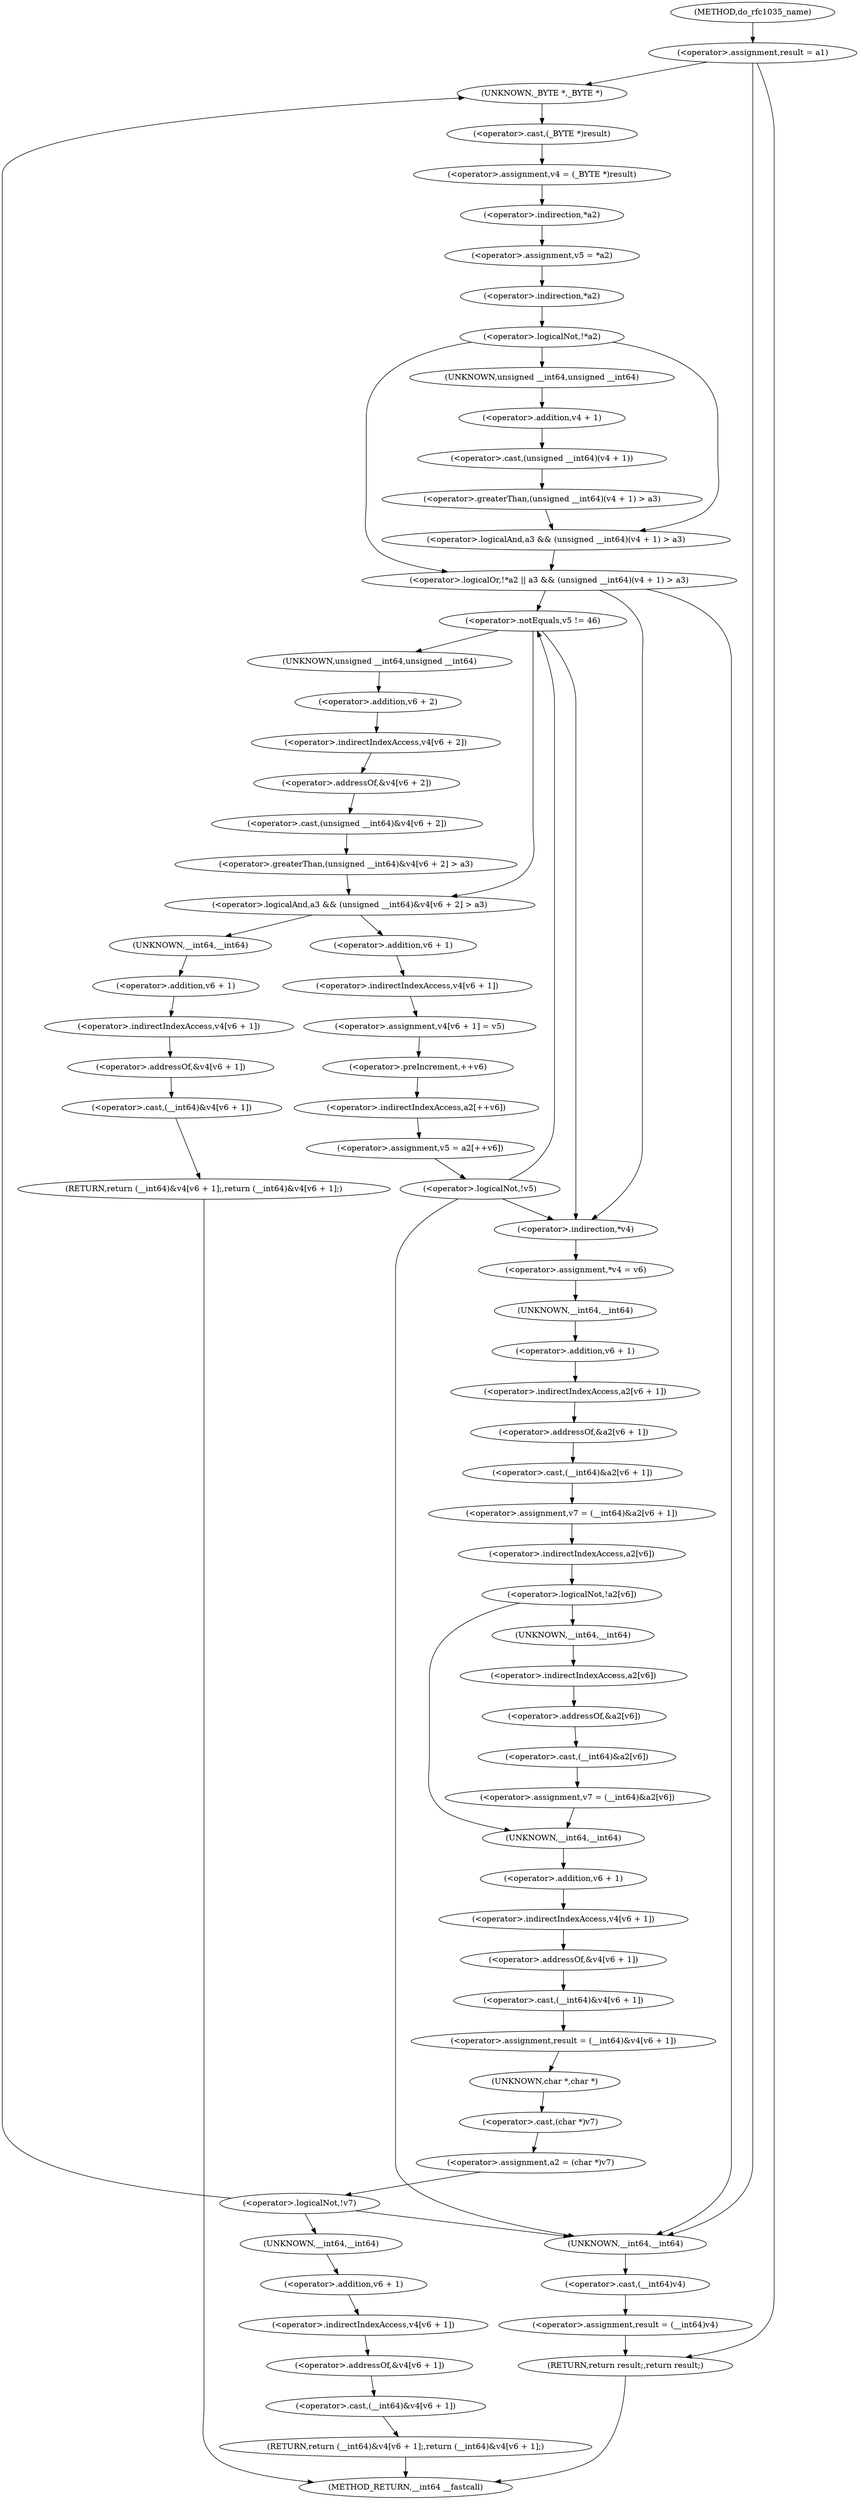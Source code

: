digraph do_rfc1035_name {  
"1000116" [label = "(<operator>.assignment,result = a1)" ]
"1000125" [label = "(<operator>.assignment,v4 = (_BYTE *)result)" ]
"1000127" [label = "(<operator>.cast,(_BYTE *)result)" ]
"1000128" [label = "(UNKNOWN,_BYTE *,_BYTE *)" ]
"1000130" [label = "(<operator>.assignment,v5 = *a2)" ]
"1000132" [label = "(<operator>.indirection,*a2)" ]
"1000135" [label = "(<operator>.logicalOr,!*a2 || a3 && (unsigned __int64)(v4 + 1) > a3)" ]
"1000136" [label = "(<operator>.logicalNot,!*a2)" ]
"1000137" [label = "(<operator>.indirection,*a2)" ]
"1000139" [label = "(<operator>.logicalAnd,a3 && (unsigned __int64)(v4 + 1) > a3)" ]
"1000141" [label = "(<operator>.greaterThan,(unsigned __int64)(v4 + 1) > a3)" ]
"1000142" [label = "(<operator>.cast,(unsigned __int64)(v4 + 1))" ]
"1000143" [label = "(UNKNOWN,unsigned __int64,unsigned __int64)" ]
"1000144" [label = "(<operator>.addition,v4 + 1)" ]
"1000154" [label = "(<operator>.notEquals,v5 != 46)" ]
"1000159" [label = "(<operator>.logicalAnd,a3 && (unsigned __int64)&v4[v6 + 2] > a3)" ]
"1000161" [label = "(<operator>.greaterThan,(unsigned __int64)&v4[v6 + 2] > a3)" ]
"1000162" [label = "(<operator>.cast,(unsigned __int64)&v4[v6 + 2])" ]
"1000163" [label = "(UNKNOWN,unsigned __int64,unsigned __int64)" ]
"1000164" [label = "(<operator>.addressOf,&v4[v6 + 2])" ]
"1000165" [label = "(<operator>.indirectIndexAccess,v4[v6 + 2])" ]
"1000167" [label = "(<operator>.addition,v6 + 2)" ]
"1000171" [label = "(RETURN,return (__int64)&v4[v6 + 1];,return (__int64)&v4[v6 + 1];)" ]
"1000172" [label = "(<operator>.cast,(__int64)&v4[v6 + 1])" ]
"1000173" [label = "(UNKNOWN,__int64,__int64)" ]
"1000174" [label = "(<operator>.addressOf,&v4[v6 + 1])" ]
"1000175" [label = "(<operator>.indirectIndexAccess,v4[v6 + 1])" ]
"1000177" [label = "(<operator>.addition,v6 + 1)" ]
"1000180" [label = "(<operator>.assignment,v4[v6 + 1] = v5)" ]
"1000181" [label = "(<operator>.indirectIndexAccess,v4[v6 + 1])" ]
"1000183" [label = "(<operator>.addition,v6 + 1)" ]
"1000187" [label = "(<operator>.assignment,v5 = a2[++v6])" ]
"1000189" [label = "(<operator>.indirectIndexAccess,a2[++v6])" ]
"1000191" [label = "(<operator>.preIncrement,++v6)" ]
"1000194" [label = "(<operator>.logicalNot,!v5)" ]
"1000197" [label = "(<operator>.assignment,*v4 = v6)" ]
"1000198" [label = "(<operator>.indirection,*v4)" ]
"1000201" [label = "(<operator>.assignment,v7 = (__int64)&a2[v6 + 1])" ]
"1000203" [label = "(<operator>.cast,(__int64)&a2[v6 + 1])" ]
"1000204" [label = "(UNKNOWN,__int64,__int64)" ]
"1000205" [label = "(<operator>.addressOf,&a2[v6 + 1])" ]
"1000206" [label = "(<operator>.indirectIndexAccess,a2[v6 + 1])" ]
"1000208" [label = "(<operator>.addition,v6 + 1)" ]
"1000212" [label = "(<operator>.logicalNot,!a2[v6])" ]
"1000213" [label = "(<operator>.indirectIndexAccess,a2[v6])" ]
"1000216" [label = "(<operator>.assignment,v7 = (__int64)&a2[v6])" ]
"1000218" [label = "(<operator>.cast,(__int64)&a2[v6])" ]
"1000219" [label = "(UNKNOWN,__int64,__int64)" ]
"1000220" [label = "(<operator>.addressOf,&a2[v6])" ]
"1000221" [label = "(<operator>.indirectIndexAccess,a2[v6])" ]
"1000224" [label = "(<operator>.assignment,result = (__int64)&v4[v6 + 1])" ]
"1000226" [label = "(<operator>.cast,(__int64)&v4[v6 + 1])" ]
"1000227" [label = "(UNKNOWN,__int64,__int64)" ]
"1000228" [label = "(<operator>.addressOf,&v4[v6 + 1])" ]
"1000229" [label = "(<operator>.indirectIndexAccess,v4[v6 + 1])" ]
"1000231" [label = "(<operator>.addition,v6 + 1)" ]
"1000234" [label = "(<operator>.assignment,a2 = (char *)v7)" ]
"1000236" [label = "(<operator>.cast,(char *)v7)" ]
"1000237" [label = "(UNKNOWN,char *,char *)" ]
"1000240" [label = "(<operator>.logicalNot,!v7)" ]
"1000242" [label = "(RETURN,return (__int64)&v4[v6 + 1];,return (__int64)&v4[v6 + 1];)" ]
"1000243" [label = "(<operator>.cast,(__int64)&v4[v6 + 1])" ]
"1000244" [label = "(UNKNOWN,__int64,__int64)" ]
"1000245" [label = "(<operator>.addressOf,&v4[v6 + 1])" ]
"1000246" [label = "(<operator>.indirectIndexAccess,v4[v6 + 1])" ]
"1000248" [label = "(<operator>.addition,v6 + 1)" ]
"1000251" [label = "(<operator>.assignment,result = (__int64)v4)" ]
"1000253" [label = "(<operator>.cast,(__int64)v4)" ]
"1000254" [label = "(UNKNOWN,__int64,__int64)" ]
"1000256" [label = "(RETURN,return result;,return result;)" ]
"1000106" [label = "(METHOD,do_rfc1035_name)" ]
"1000258" [label = "(METHOD_RETURN,__int64 __fastcall)" ]
  "1000116" -> "1000128" 
  "1000116" -> "1000254" 
  "1000116" -> "1000256" 
  "1000125" -> "1000132" 
  "1000127" -> "1000125" 
  "1000128" -> "1000127" 
  "1000130" -> "1000137" 
  "1000132" -> "1000130" 
  "1000135" -> "1000254" 
  "1000135" -> "1000154" 
  "1000135" -> "1000198" 
  "1000136" -> "1000135" 
  "1000136" -> "1000143" 
  "1000136" -> "1000139" 
  "1000137" -> "1000136" 
  "1000139" -> "1000135" 
  "1000141" -> "1000139" 
  "1000142" -> "1000141" 
  "1000143" -> "1000144" 
  "1000144" -> "1000142" 
  "1000154" -> "1000163" 
  "1000154" -> "1000159" 
  "1000154" -> "1000198" 
  "1000159" -> "1000173" 
  "1000159" -> "1000183" 
  "1000161" -> "1000159" 
  "1000162" -> "1000161" 
  "1000163" -> "1000167" 
  "1000164" -> "1000162" 
  "1000165" -> "1000164" 
  "1000167" -> "1000165" 
  "1000171" -> "1000258" 
  "1000172" -> "1000171" 
  "1000173" -> "1000177" 
  "1000174" -> "1000172" 
  "1000175" -> "1000174" 
  "1000177" -> "1000175" 
  "1000180" -> "1000191" 
  "1000181" -> "1000180" 
  "1000183" -> "1000181" 
  "1000187" -> "1000194" 
  "1000189" -> "1000187" 
  "1000191" -> "1000189" 
  "1000194" -> "1000154" 
  "1000194" -> "1000198" 
  "1000194" -> "1000254" 
  "1000197" -> "1000204" 
  "1000198" -> "1000197" 
  "1000201" -> "1000213" 
  "1000203" -> "1000201" 
  "1000204" -> "1000208" 
  "1000205" -> "1000203" 
  "1000206" -> "1000205" 
  "1000208" -> "1000206" 
  "1000212" -> "1000219" 
  "1000212" -> "1000227" 
  "1000213" -> "1000212" 
  "1000216" -> "1000227" 
  "1000218" -> "1000216" 
  "1000219" -> "1000221" 
  "1000220" -> "1000218" 
  "1000221" -> "1000220" 
  "1000224" -> "1000237" 
  "1000226" -> "1000224" 
  "1000227" -> "1000231" 
  "1000228" -> "1000226" 
  "1000229" -> "1000228" 
  "1000231" -> "1000229" 
  "1000234" -> "1000240" 
  "1000236" -> "1000234" 
  "1000237" -> "1000236" 
  "1000240" -> "1000244" 
  "1000240" -> "1000128" 
  "1000240" -> "1000254" 
  "1000242" -> "1000258" 
  "1000243" -> "1000242" 
  "1000244" -> "1000248" 
  "1000245" -> "1000243" 
  "1000246" -> "1000245" 
  "1000248" -> "1000246" 
  "1000251" -> "1000256" 
  "1000253" -> "1000251" 
  "1000254" -> "1000253" 
  "1000256" -> "1000258" 
  "1000106" -> "1000116" 
}
